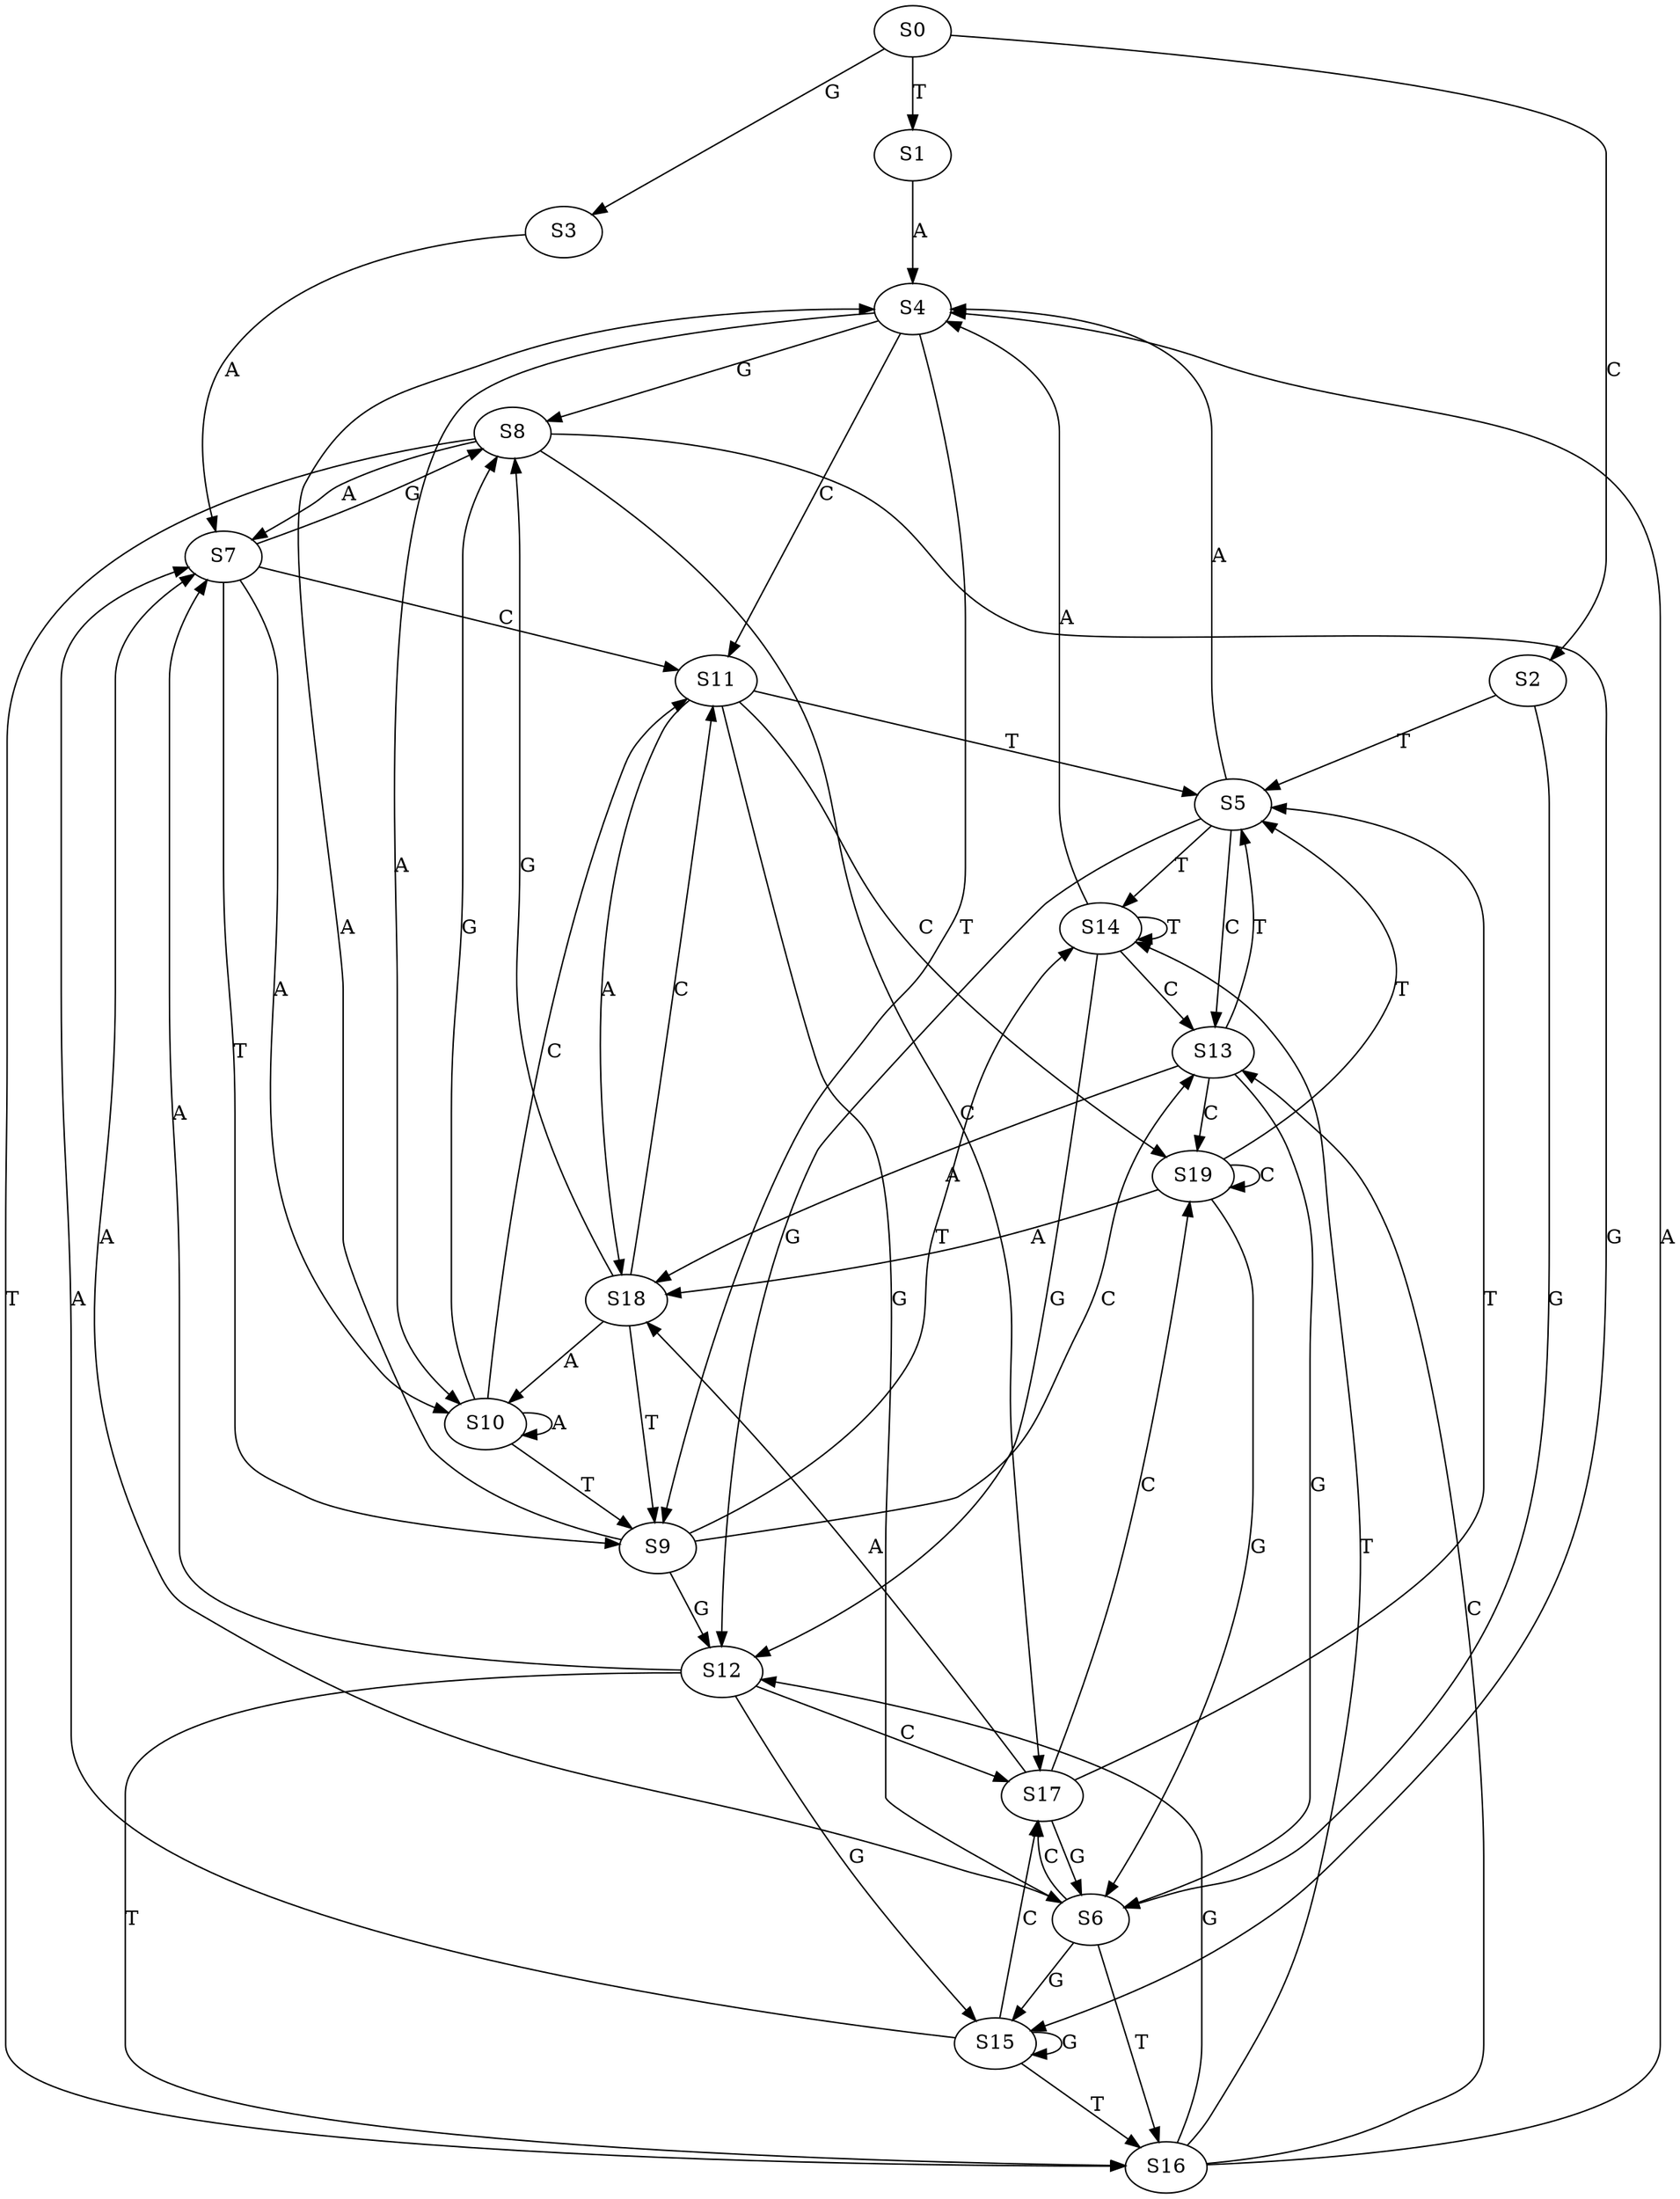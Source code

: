 strict digraph  {
	S0 -> S1 [ label = T ];
	S0 -> S2 [ label = C ];
	S0 -> S3 [ label = G ];
	S1 -> S4 [ label = A ];
	S2 -> S5 [ label = T ];
	S2 -> S6 [ label = G ];
	S3 -> S7 [ label = A ];
	S4 -> S8 [ label = G ];
	S4 -> S9 [ label = T ];
	S4 -> S10 [ label = A ];
	S4 -> S11 [ label = C ];
	S5 -> S12 [ label = G ];
	S5 -> S13 [ label = C ];
	S5 -> S4 [ label = A ];
	S5 -> S14 [ label = T ];
	S6 -> S15 [ label = G ];
	S6 -> S16 [ label = T ];
	S6 -> S7 [ label = A ];
	S6 -> S17 [ label = C ];
	S7 -> S8 [ label = G ];
	S7 -> S10 [ label = A ];
	S7 -> S11 [ label = C ];
	S7 -> S9 [ label = T ];
	S8 -> S16 [ label = T ];
	S8 -> S15 [ label = G ];
	S8 -> S7 [ label = A ];
	S8 -> S17 [ label = C ];
	S9 -> S4 [ label = A ];
	S9 -> S13 [ label = C ];
	S9 -> S14 [ label = T ];
	S9 -> S12 [ label = G ];
	S10 -> S9 [ label = T ];
	S10 -> S11 [ label = C ];
	S10 -> S8 [ label = G ];
	S10 -> S10 [ label = A ];
	S11 -> S18 [ label = A ];
	S11 -> S5 [ label = T ];
	S11 -> S19 [ label = C ];
	S11 -> S6 [ label = G ];
	S12 -> S7 [ label = A ];
	S12 -> S16 [ label = T ];
	S12 -> S17 [ label = C ];
	S12 -> S15 [ label = G ];
	S13 -> S5 [ label = T ];
	S13 -> S6 [ label = G ];
	S13 -> S19 [ label = C ];
	S13 -> S18 [ label = A ];
	S14 -> S13 [ label = C ];
	S14 -> S12 [ label = G ];
	S14 -> S14 [ label = T ];
	S14 -> S4 [ label = A ];
	S15 -> S7 [ label = A ];
	S15 -> S16 [ label = T ];
	S15 -> S15 [ label = G ];
	S15 -> S17 [ label = C ];
	S16 -> S4 [ label = A ];
	S16 -> S13 [ label = C ];
	S16 -> S12 [ label = G ];
	S16 -> S14 [ label = T ];
	S17 -> S19 [ label = C ];
	S17 -> S5 [ label = T ];
	S17 -> S6 [ label = G ];
	S17 -> S18 [ label = A ];
	S18 -> S8 [ label = G ];
	S18 -> S9 [ label = T ];
	S18 -> S11 [ label = C ];
	S18 -> S10 [ label = A ];
	S19 -> S6 [ label = G ];
	S19 -> S19 [ label = C ];
	S19 -> S18 [ label = A ];
	S19 -> S5 [ label = T ];
}
